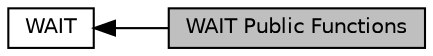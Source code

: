 digraph "WAIT Public Functions"
{
  edge [fontname="Helvetica",fontsize="10",labelfontname="Helvetica",labelfontsize="10"];
  node [fontname="Helvetica",fontsize="10",shape=box];
  rankdir=LR;
  Node1 [label="WAIT Public Functions",height=0.2,width=0.4,color="black", fillcolor="grey75", style="filled", fontcolor="black",tooltip=" "];
  Node2 [label="WAIT",height=0.2,width=0.4,color="black", fillcolor="white", style="filled",URL="$d3/d79/group__WAIT.html",tooltip="This package provides the core capabilities for wait functions."];
  Node2->Node1 [shape=plaintext, dir="back", style="solid"];
}

